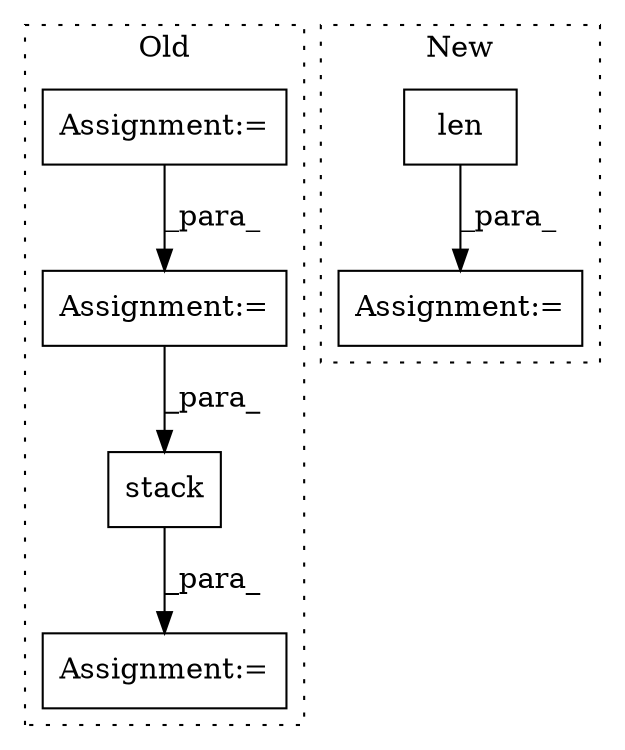 digraph G {
subgraph cluster0 {
1 [label="stack" a="32" s="2431,2578" l="19,1" shape="box"];
4 [label="Assignment:=" a="7" s="2424" l="1" shape="box"];
5 [label="Assignment:=" a="7" s="1722" l="4" shape="box"];
6 [label="Assignment:=" a="7" s="2544" l="30" shape="box"];
label = "Old";
style="dotted";
}
subgraph cluster1 {
2 [label="len" a="32" s="3590,3596" l="4,1" shape="box"];
3 [label="Assignment:=" a="7" s="3628" l="1" shape="box"];
label = "New";
style="dotted";
}
1 -> 4 [label="_para_"];
2 -> 3 [label="_para_"];
5 -> 6 [label="_para_"];
6 -> 1 [label="_para_"];
}